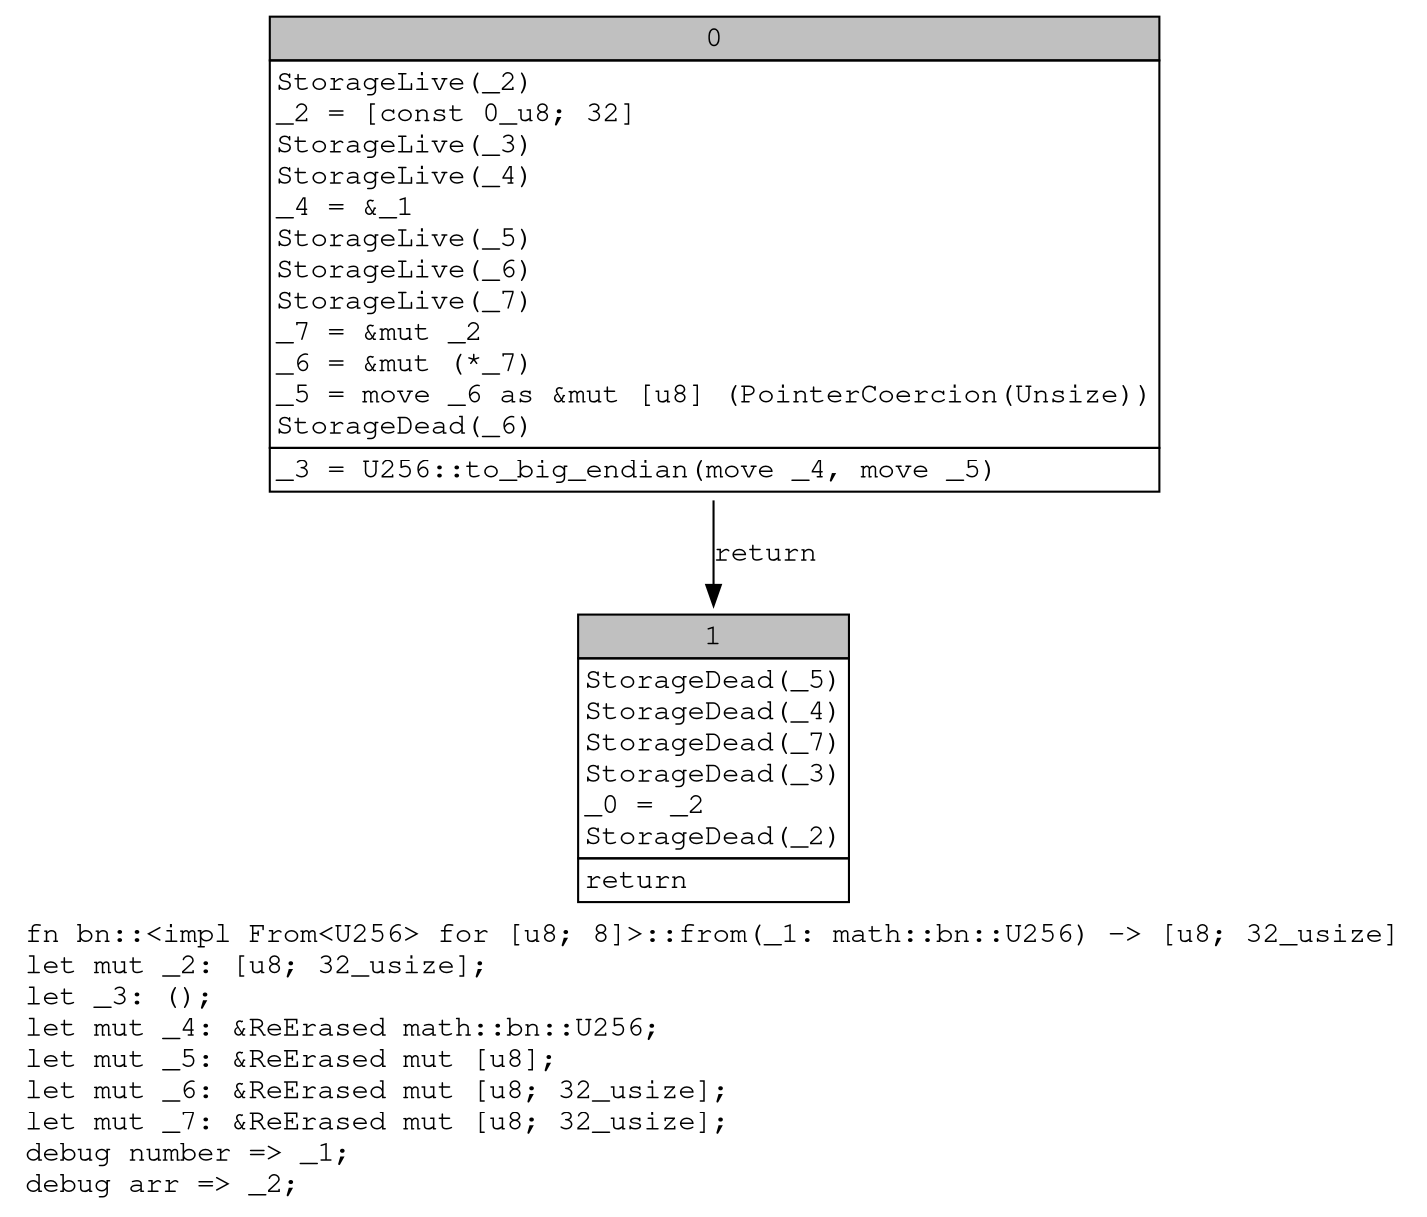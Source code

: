 digraph Mir_0_14043 {
    graph [fontname="Courier, monospace"];
    node [fontname="Courier, monospace"];
    edge [fontname="Courier, monospace"];
    label=<fn bn::&lt;impl From&lt;U256&gt; for [u8; 8]&gt;::from(_1: math::bn::U256) -&gt; [u8; 32_usize]<br align="left"/>let mut _2: [u8; 32_usize];<br align="left"/>let _3: ();<br align="left"/>let mut _4: &amp;ReErased math::bn::U256;<br align="left"/>let mut _5: &amp;ReErased mut [u8];<br align="left"/>let mut _6: &amp;ReErased mut [u8; 32_usize];<br align="left"/>let mut _7: &amp;ReErased mut [u8; 32_usize];<br align="left"/>debug number =&gt; _1;<br align="left"/>debug arr =&gt; _2;<br align="left"/>>;
    bb0__0_14043 [shape="none", label=<<table border="0" cellborder="1" cellspacing="0"><tr><td bgcolor="gray" align="center" colspan="1">0</td></tr><tr><td align="left" balign="left">StorageLive(_2)<br/>_2 = [const 0_u8; 32]<br/>StorageLive(_3)<br/>StorageLive(_4)<br/>_4 = &amp;_1<br/>StorageLive(_5)<br/>StorageLive(_6)<br/>StorageLive(_7)<br/>_7 = &amp;mut _2<br/>_6 = &amp;mut (*_7)<br/>_5 = move _6 as &amp;mut [u8] (PointerCoercion(Unsize))<br/>StorageDead(_6)<br/></td></tr><tr><td align="left">_3 = U256::to_big_endian(move _4, move _5)</td></tr></table>>];
    bb1__0_14043 [shape="none", label=<<table border="0" cellborder="1" cellspacing="0"><tr><td bgcolor="gray" align="center" colspan="1">1</td></tr><tr><td align="left" balign="left">StorageDead(_5)<br/>StorageDead(_4)<br/>StorageDead(_7)<br/>StorageDead(_3)<br/>_0 = _2<br/>StorageDead(_2)<br/></td></tr><tr><td align="left">return</td></tr></table>>];
    bb0__0_14043 -> bb1__0_14043 [label="return"];
}

